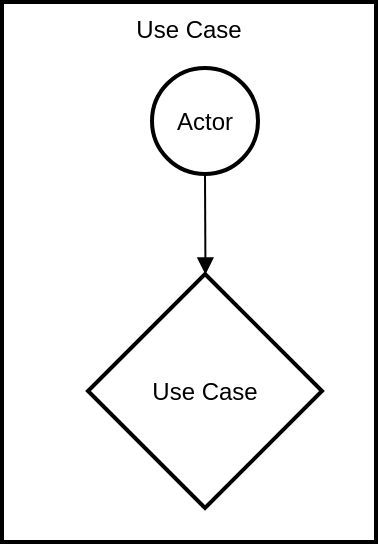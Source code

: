 <mxfile version="24.3.1" type="github">
  <diagram name="Page-1" id="hQm6smFJma1wzPoWRUSz">
    <mxGraphModel>
      <root>
        <mxCell id="0" />
        <mxCell id="1" parent="0" />
        <mxCell id="2" value="Use Case" style="whiteSpace=wrap;strokeWidth=2;verticalAlign=top;" vertex="1" parent="1">
          <mxGeometry width="187" height="270" as="geometry" />
        </mxCell>
        <mxCell id="3" value="Actor" style="ellipse;aspect=fixed;strokeWidth=2;whiteSpace=wrap;" vertex="1" parent="2">
          <mxGeometry x="75" y="33" width="53" height="53" as="geometry" />
        </mxCell>
        <mxCell id="4" value="Use Case" style="rhombus;strokeWidth=2;whiteSpace=wrap;" vertex="1" parent="2">
          <mxGeometry x="43" y="136" width="117" height="117" as="geometry" />
        </mxCell>
        <mxCell id="5" value="" style="curved=1;startArrow=none;endArrow=block;exitX=0.503;exitY=1.0;entryX=0.502;entryY=0.0;" edge="1" parent="2" source="3" target="4">
          <mxGeometry relative="1" as="geometry">
            <Array as="points" />
          </mxGeometry>
        </mxCell>
      </root>
    </mxGraphModel>
  </diagram>
</mxfile>
